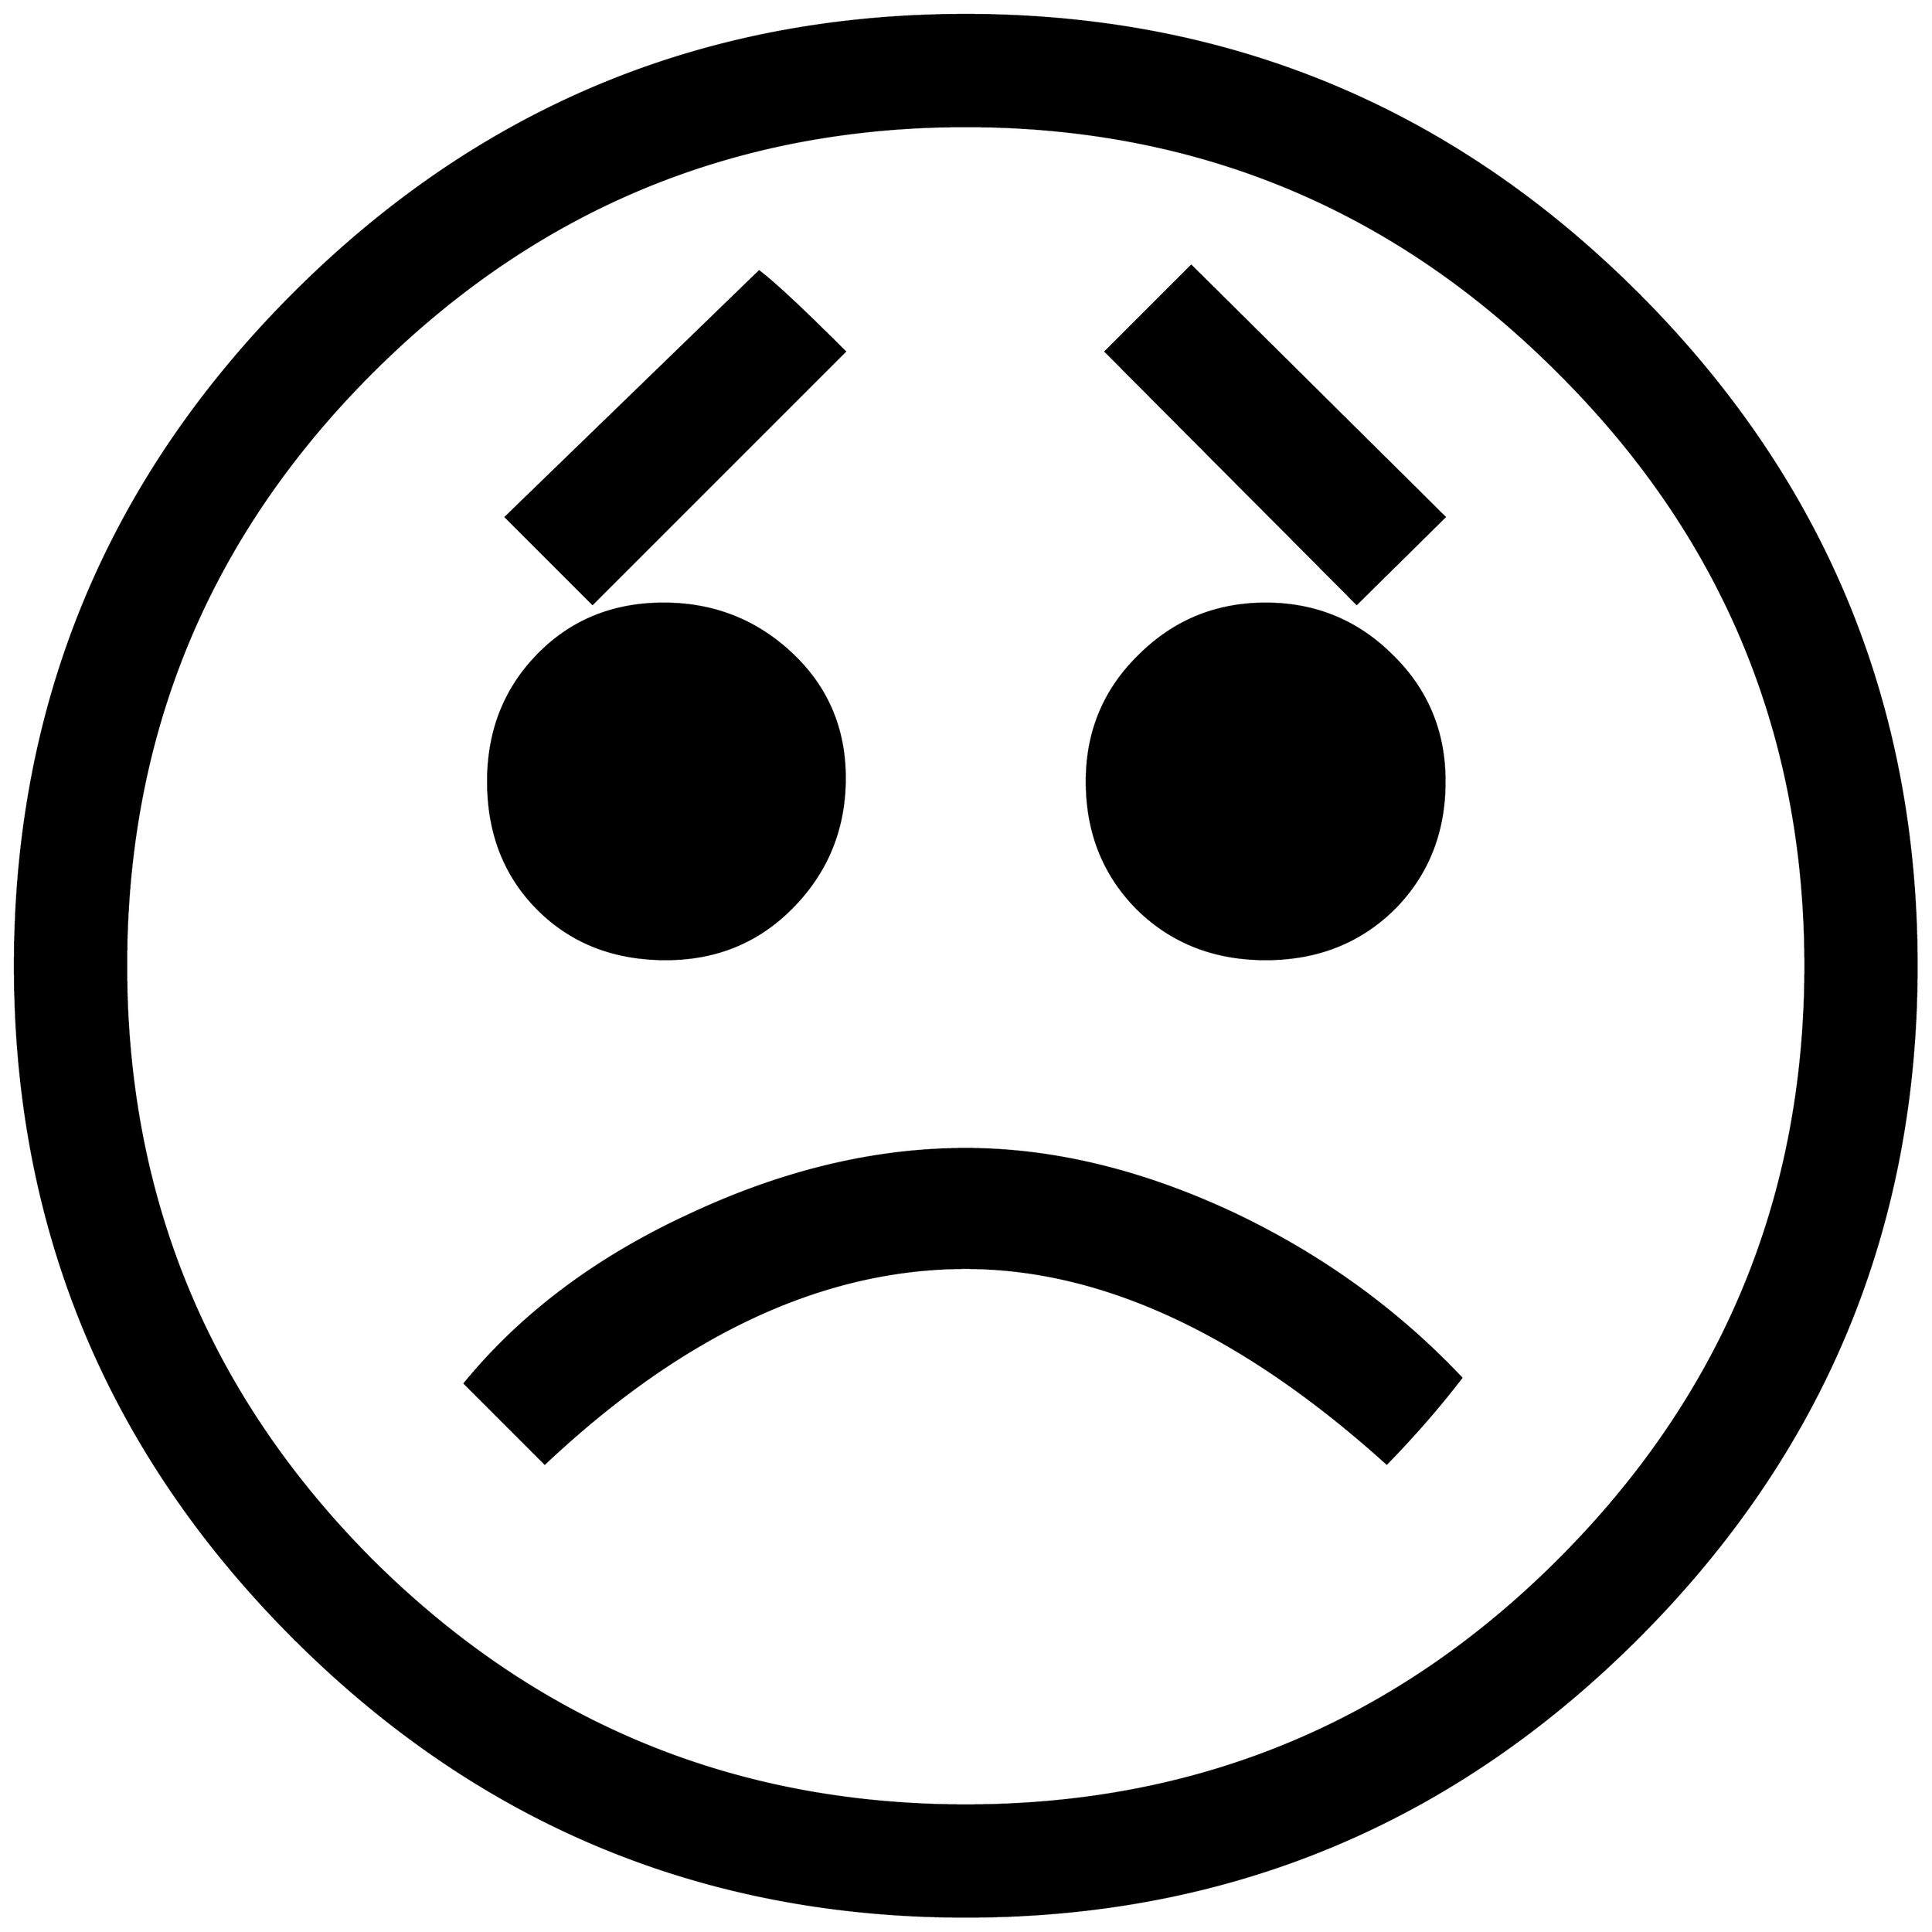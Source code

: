 


\begin{tikzpicture}[y=0.80pt, x=0.80pt, yscale=-1.0, xscale=1.0, inner sep=0pt, outer sep=0pt]
\begin{scope}[shift={(100.0,1706.0)},nonzero rule]
  \path[draw=.,fill=.,line width=1.600pt] (1794.0,-582.0) ..
    controls (1794.0,-346.0) and (1710.333,-144.333) ..
    (1543.0,23.0) .. controls (1375.667,190.333) and (1174.0,274.0)
    .. (938.0,274.0) .. controls (702.0,274.0) and (500.333,190.333)
    .. (333.0,23.0) .. controls (165.667,-144.333) and (82.0,-346.0)
    .. (82.0,-582.0) .. controls (82.0,-818.0) and
    (165.667,-1019.667) .. (333.0,-1187.0) .. controls
    (500.333,-1354.333) and (702.0,-1438.0) .. (938.0,-1438.0) ..
    controls (1174.0,-1438.0) and (1375.667,-1354.333) ..
    (1543.0,-1187.0) .. controls (1710.333,-1019.667) and
    (1794.0,-818.0) .. (1794.0,-582.0) -- cycle(1694.0,-582.0)
    .. controls (1694.0,-790.667) and (1620.0,-968.667) ..
    (1472.0,-1116.0) .. controls (1324.667,-1264.0) and
    (1146.667,-1338.0) .. (938.0,-1338.0) .. controls
    (729.333,-1338.0) and (551.0,-1264.0) .. (403.0,-1116.0) ..
    controls (255.667,-968.667) and (182.0,-790.667) .. (182.0,-582.0)
    .. controls (182.0,-373.333) and (255.667,-195.0) ..
    (403.0,-47.0) .. controls (551.0,100.333) and (729.333,174.0) ..
    (938.0,174.0) .. controls (1146.667,174.0) and (1324.667,100.333)
    .. (1472.0,-47.0) .. controls (1620.0,-195.0) and
    (1694.0,-373.333) .. (1694.0,-582.0) -- cycle(1369.0,-986.0)
    -- (1290.0,-908.0) -- (1064.0,-1135.0) -- (1141.0,-1212.0)
    -- (1369.0,-986.0) -- cycle(1369.0,-748.0) .. controls
    (1369.0,-702.0) and (1353.667,-663.667) .. (1323.0,-633.0) ..
    controls (1292.333,-603.0) and (1254.0,-588.0) ..
    (1208.0,-588.0) .. controls (1162.0,-588.0) and
    (1123.667,-603.0) .. (1093.0,-633.0) .. controls
    (1062.333,-663.667) and (1047.0,-702.0) .. (1047.0,-748.0) ..
    controls (1047.0,-792.667) and (1062.667,-830.333) ..
    (1094.0,-861.0) .. controls (1125.333,-892.333) and
    (1163.333,-908.0) .. (1208.0,-908.0) .. controls
    (1252.667,-908.0) and (1290.667,-892.333) .. (1322.0,-861.0) ..
    controls (1353.333,-830.333) and (1369.0,-792.667) ..
    (1369.0,-748.0) -- cycle(829.0,-1135.0) -- (602.0,-908.0) --
    (524.0,-986.0) -- (752.0,-1207.0) .. controls
    (766.0,-1196.333) and (791.667,-1172.333) .. (829.0,-1135.0) --
    cycle(829.0,-751.0) .. controls (829.0,-705.667) and
    (813.333,-667.0) .. (782.0,-635.0) .. controls (751.333,-603.667)
    and (713.333,-588.0) .. (668.0,-588.0) .. controls
    (621.333,-588.0) and (583.0,-603.0) .. (553.0,-633.0) ..
    controls (523.0,-663.0) and (508.0,-701.333) .. (508.0,-748.0)
    .. controls (508.0,-793.333) and (523.0,-831.333) ..
    (553.0,-862.0) .. controls (583.0,-892.667) and (620.667,-908.0)
    .. (666.0,-908.0) .. controls (710.667,-908.0) and
    (749.0,-893.0) .. (781.0,-863.0) .. controls (813.0,-833.0)
    and (829.0,-795.667) .. (829.0,-751.0) -- cycle(1384.0,-211.0)
    .. controls (1364.0,-185.0) and (1341.667,-159.333) ..
    (1317.0,-134.0) .. controls (1187.0,-251.333) and
    (1060.667,-310.0) .. (938.0,-310.0) .. controls (810.0,-310.0)
    and (683.667,-251.333) .. (559.0,-134.0) -- (487.0,-206.0) ..
    controls (538.333,-268.667) and (606.0,-319.333) .. (690.0,-358.0)
    .. controls (774.0,-397.333) and (856.667,-417.0) ..
    (938.0,-417.0) .. controls (1016.667,-417.0) and
    (1097.667,-397.333) .. (1181.0,-358.0) .. controls
    (1259.0,-320.667) and (1326.667,-271.667) .. (1384.0,-211.0) --
    cycle;
\end{scope}

\end{tikzpicture}

